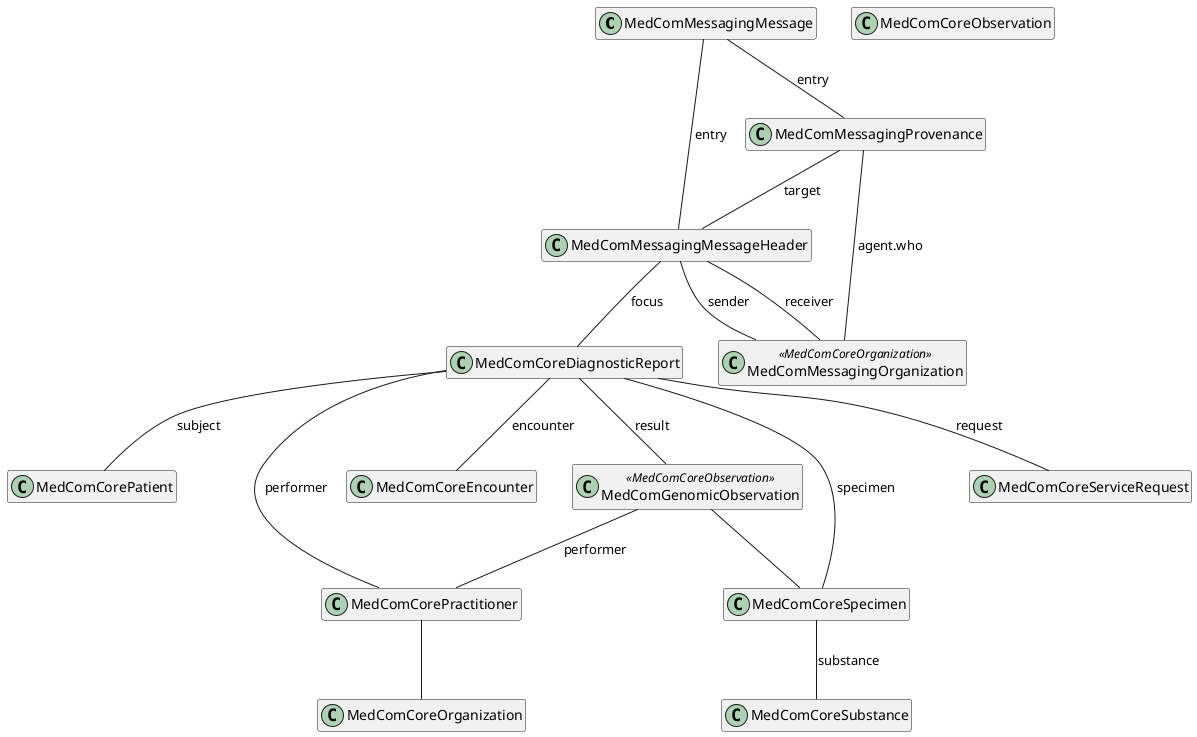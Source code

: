 @startuml HomeCareObservation

hide empty members

top to bottom direction

class "MedComMessagingMessage" as message
class "MedComMessagingMessageHeader" as messageheader
class "MedComMessagingProvenance" as provenance
class "MedComMessagingOrganization" as messagingOrganization <<MedComCoreOrganization>>
class "MedComCorePatient" as patient
class "MedComCorePractitioner" as author
class "MedComCoreEncounter" as encounter
class "MedComCoreOrganization" as organization
class "MedComCoreDiagnosticReport" as diagnosticReport
class "MedComGenomicObservation" as observation <<MedComCoreObservation>>
class "MedComCoreObservation" as coreobservation 
class "MedComCoreSpecimen" as specimen 
class "MedComCoreServiceRequest" as request
class "MedComCoreSubstance" as substance


message -- messageheader : "entry"
messageheader -- diagnosticReport : "focus"
diagnosticReport -- patient : "subject"
message -- provenance : "entry"
provenance -- messageheader : "target" 
provenance -- messagingOrganization : "agent.who"
diagnosticReport -- encounter : "encounter"
diagnosticReport -- request: "request"
diagnosticReport -- author: "performer"
diagnosticReport -- observation : "result"
diagnosticReport -- specimen : "specimen"
specimen-- substance : "substance"
observation -- specimen 
observation -- author:"performer"
author -- organization
messageheader -- messagingOrganization : "receiver"
messageheader -- messagingOrganization : "sender"

@enduml